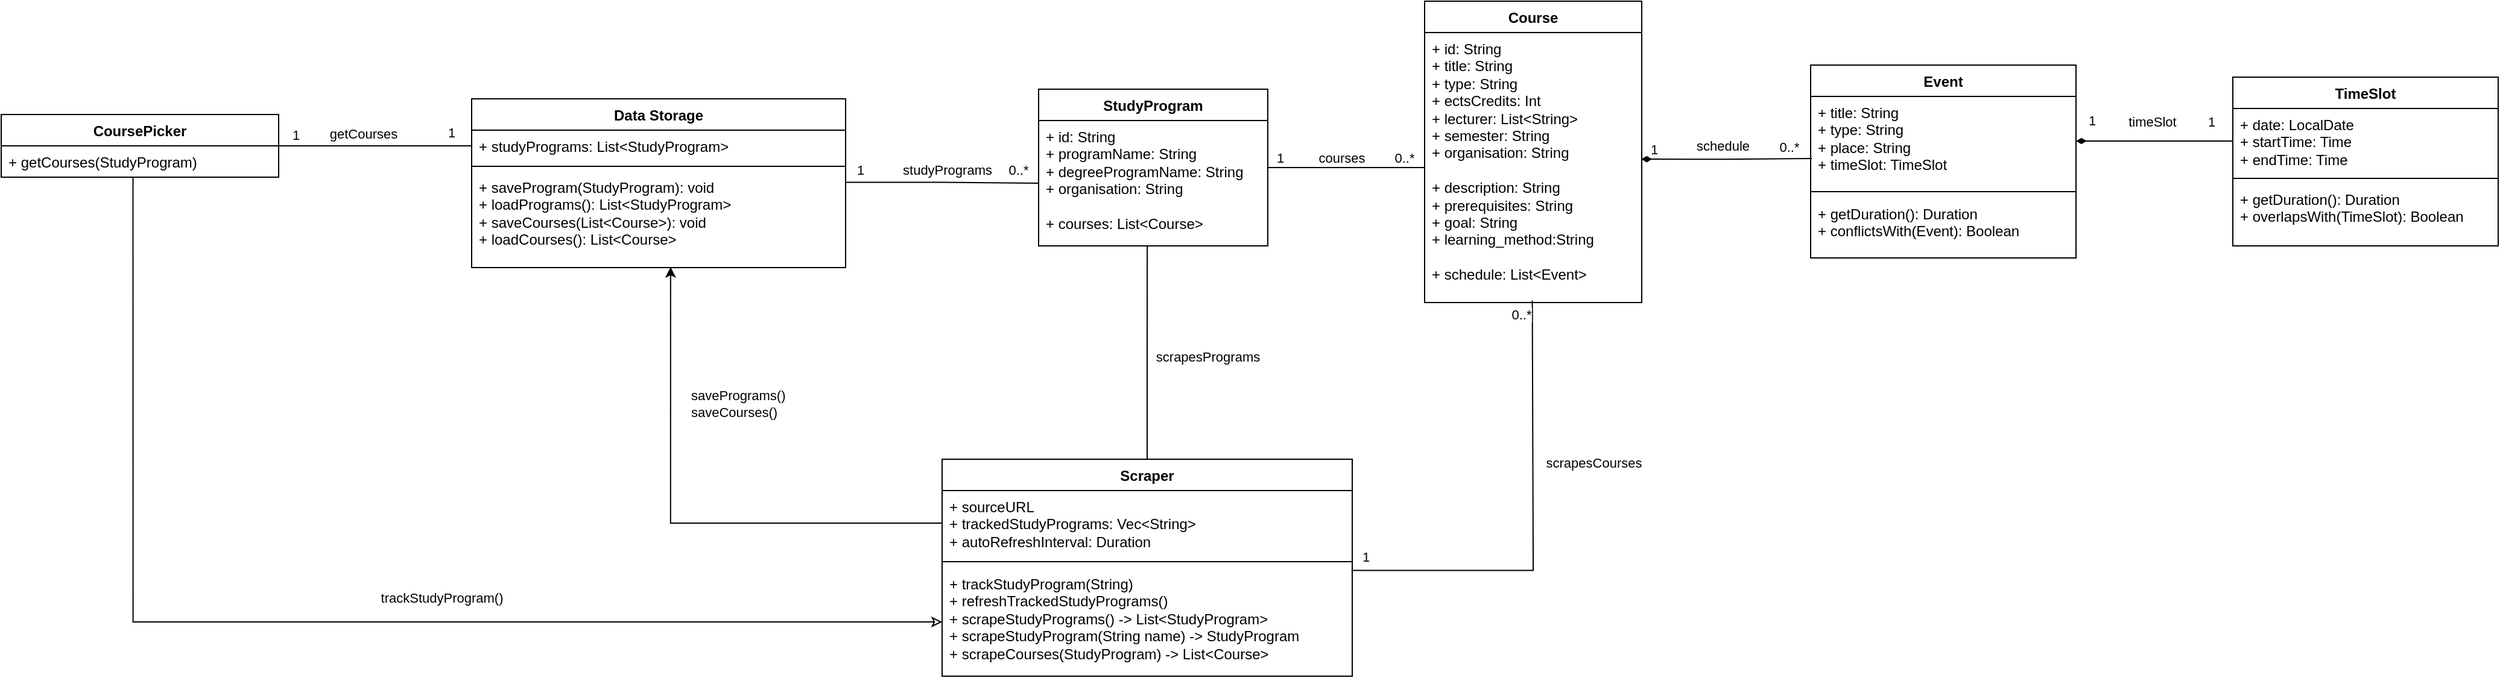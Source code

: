 <mxfile version="27.0.5">
  <diagram name="Page-1" id="rgzckNTaiDhvryV6-Nhe">
    <mxGraphModel dx="3860" dy="1195" grid="1" gridSize="10" guides="1" tooltips="1" connect="1" arrows="1" fold="1" page="1" pageScale="1" pageWidth="850" pageHeight="1100" math="0" shadow="0">
      <root>
        <mxCell id="0" />
        <mxCell id="1" parent="0" />
        <mxCell id="68d6yTHIAAD1MGknfzs1-9" value="Course" style="swimlane;fontStyle=1;align=center;verticalAlign=top;childLayout=stackLayout;horizontal=1;startSize=26;horizontalStack=0;resizeParent=1;resizeParentMax=0;resizeLast=0;collapsible=1;marginBottom=0;whiteSpace=wrap;html=1;" vertex="1" parent="1">
          <mxGeometry x="30" y="190" width="180" height="250" as="geometry" />
        </mxCell>
        <mxCell id="68d6yTHIAAD1MGknfzs1-10" value="&lt;div&gt;+ id: String&lt;/div&gt;&lt;div&gt;+ title: String&lt;/div&gt;&lt;div&gt;+ type: String&lt;/div&gt;&lt;div&gt;+ ectsCredits: Int&lt;/div&gt;&lt;div&gt;+ lecturer: List&amp;lt;String&amp;gt;&lt;/div&gt;&lt;div&gt;+ semester: String&lt;/div&gt;&lt;div&gt;+ organisation: String&lt;/div&gt;&lt;div&gt;&lt;br&gt;&lt;/div&gt;&lt;div&gt;+ description: String&lt;/div&gt;&lt;div&gt;+ prerequisites: String&lt;/div&gt;&lt;div&gt;+ goal: String&lt;/div&gt;&lt;div&gt;+ learning_method:String&lt;/div&gt;&lt;div&gt;&lt;br&gt;&lt;/div&gt;&lt;div&gt;+ schedule: List&amp;lt;Event&amp;gt;&lt;/div&gt;" style="text;strokeColor=none;fillColor=none;align=left;verticalAlign=top;spacingLeft=4;spacingRight=4;overflow=hidden;rotatable=0;points=[[0,0.5],[1,0.5]];portConstraint=eastwest;whiteSpace=wrap;html=1;" vertex="1" parent="68d6yTHIAAD1MGknfzs1-9">
          <mxGeometry y="26" width="180" height="224" as="geometry" />
        </mxCell>
        <mxCell id="68d6yTHIAAD1MGknfzs1-28" value="Scraper" style="swimlane;fontStyle=1;align=center;verticalAlign=top;childLayout=stackLayout;horizontal=1;startSize=26;horizontalStack=0;resizeParent=1;resizeParentMax=0;resizeLast=0;collapsible=1;marginBottom=0;whiteSpace=wrap;html=1;" vertex="1" parent="1">
          <mxGeometry x="-370" y="570" width="340" height="180" as="geometry" />
        </mxCell>
        <mxCell id="68d6yTHIAAD1MGknfzs1-29" value="+ sourceURL&lt;br&gt;&lt;div&gt;+ trackedStudyPrograms: Vec&amp;lt;String&amp;gt;&lt;/div&gt;&lt;div&gt;+ autoRefreshInterval: Duration&lt;br&gt;&lt;/div&gt;" style="text;strokeColor=none;fillColor=none;align=left;verticalAlign=top;spacingLeft=4;spacingRight=4;overflow=hidden;rotatable=0;points=[[0,0.5],[1,0.5]];portConstraint=eastwest;whiteSpace=wrap;html=1;" vertex="1" parent="68d6yTHIAAD1MGknfzs1-28">
          <mxGeometry y="26" width="340" height="54" as="geometry" />
        </mxCell>
        <mxCell id="68d6yTHIAAD1MGknfzs1-30" value="" style="line;strokeWidth=1;fillColor=none;align=left;verticalAlign=middle;spacingTop=-1;spacingLeft=3;spacingRight=3;rotatable=0;labelPosition=right;points=[];portConstraint=eastwest;strokeColor=inherit;" vertex="1" parent="68d6yTHIAAD1MGknfzs1-28">
          <mxGeometry y="80" width="340" height="10" as="geometry" />
        </mxCell>
        <mxCell id="68d6yTHIAAD1MGknfzs1-31" value="&lt;div&gt;+ trackStudyProgram(String)&lt;/div&gt;&lt;div&gt;+ refreshTrackedStudyPrograms()&lt;br&gt;&lt;/div&gt;&lt;div&gt;+ scrapeStudyPrograms() -&amp;gt; List&amp;lt;StudyProgram&amp;gt;&lt;br&gt;&lt;/div&gt;&lt;div&gt;+ scrapeStudyProgram(String name) -&amp;gt; StudyProgram&lt;/div&gt;&lt;div&gt;+ scrapeCourses(StudyProgram) -&amp;gt; List&amp;lt;Course&amp;gt;&lt;br&gt;&lt;/div&gt;" style="text;strokeColor=none;fillColor=none;align=left;verticalAlign=top;spacingLeft=4;spacingRight=4;overflow=hidden;rotatable=0;points=[[0,0.5],[1,0.5]];portConstraint=eastwest;whiteSpace=wrap;html=1;" vertex="1" parent="68d6yTHIAAD1MGknfzs1-28">
          <mxGeometry y="90" width="340" height="90" as="geometry" />
        </mxCell>
        <mxCell id="68d6yTHIAAD1MGknfzs1-36" style="edgeStyle=orthogonalEdgeStyle;rounded=0;orthogonalLoop=1;jettySize=auto;html=1;entryX=0;entryY=0.5;entryDx=0;entryDy=0;endArrow=none;startFill=0;" edge="1" parent="1" source="68d6yTHIAAD1MGknfzs1-32" target="68d6yTHIAAD1MGknfzs1-10">
          <mxGeometry relative="1" as="geometry" />
        </mxCell>
        <mxCell id="68d6yTHIAAD1MGknfzs1-73" value="0..*" style="edgeLabel;html=1;align=center;verticalAlign=middle;resizable=0;points=[];" vertex="1" connectable="0" parent="68d6yTHIAAD1MGknfzs1-36">
          <mxGeometry x="0.742" relative="1" as="geometry">
            <mxPoint y="-8" as="offset" />
          </mxGeometry>
        </mxCell>
        <mxCell id="68d6yTHIAAD1MGknfzs1-74" value="1" style="edgeLabel;html=1;align=center;verticalAlign=middle;resizable=0;points=[];" vertex="1" connectable="0" parent="68d6yTHIAAD1MGknfzs1-36">
          <mxGeometry x="-0.803" y="1" relative="1" as="geometry">
            <mxPoint x="-3" y="-7" as="offset" />
          </mxGeometry>
        </mxCell>
        <mxCell id="68d6yTHIAAD1MGknfzs1-101" value="courses" style="edgeLabel;html=1;align=center;verticalAlign=middle;resizable=0;points=[];" vertex="1" connectable="0" parent="68d6yTHIAAD1MGknfzs1-36">
          <mxGeometry x="-0.119" y="1" relative="1" as="geometry">
            <mxPoint x="3" y="-7" as="offset" />
          </mxGeometry>
        </mxCell>
        <mxCell id="68d6yTHIAAD1MGknfzs1-32" value="StudyProgram" style="swimlane;fontStyle=1;align=center;verticalAlign=top;childLayout=stackLayout;horizontal=1;startSize=26;horizontalStack=0;resizeParent=1;resizeParentMax=0;resizeLast=0;collapsible=1;marginBottom=0;whiteSpace=wrap;html=1;" vertex="1" parent="1">
          <mxGeometry x="-290" y="263" width="190" height="130" as="geometry" />
        </mxCell>
        <mxCell id="68d6yTHIAAD1MGknfzs1-33" value="&lt;div&gt;+ id: String&lt;/div&gt;&lt;div&gt;+ programName: String&lt;/div&gt;&lt;div&gt;+ degreeProgramName: String&lt;br&gt;&lt;/div&gt;&lt;div&gt;+ organisation: String&lt;/div&gt;&lt;div&gt;&lt;br&gt;&lt;/div&gt;&lt;div&gt;+ courses: List&amp;lt;Course&amp;gt;&lt;br&gt;&lt;/div&gt;" style="text;strokeColor=none;fillColor=none;align=left;verticalAlign=top;spacingLeft=4;spacingRight=4;overflow=hidden;rotatable=0;points=[[0,0.5],[1,0.5]];portConstraint=eastwest;whiteSpace=wrap;html=1;" vertex="1" parent="68d6yTHIAAD1MGknfzs1-32">
          <mxGeometry y="26" width="190" height="104" as="geometry" />
        </mxCell>
        <mxCell id="68d6yTHIAAD1MGknfzs1-37" value="Data Storage" style="swimlane;fontStyle=1;align=center;verticalAlign=top;childLayout=stackLayout;horizontal=1;startSize=26;horizontalStack=0;resizeParent=1;resizeParentMax=0;resizeLast=0;collapsible=1;marginBottom=0;whiteSpace=wrap;html=1;" vertex="1" parent="1">
          <mxGeometry x="-760" y="271" width="310" height="140" as="geometry" />
        </mxCell>
        <mxCell id="68d6yTHIAAD1MGknfzs1-38" value="+ studyPrograms: List&amp;lt;StudyProgram&amp;gt;" style="text;strokeColor=none;fillColor=none;align=left;verticalAlign=top;spacingLeft=4;spacingRight=4;overflow=hidden;rotatable=0;points=[[0,0.5],[1,0.5]];portConstraint=eastwest;whiteSpace=wrap;html=1;" vertex="1" parent="68d6yTHIAAD1MGknfzs1-37">
          <mxGeometry y="26" width="310" height="26" as="geometry" />
        </mxCell>
        <mxCell id="68d6yTHIAAD1MGknfzs1-39" value="" style="line;strokeWidth=1;fillColor=none;align=left;verticalAlign=middle;spacingTop=-1;spacingLeft=3;spacingRight=3;rotatable=0;labelPosition=right;points=[];portConstraint=eastwest;strokeColor=inherit;" vertex="1" parent="68d6yTHIAAD1MGknfzs1-37">
          <mxGeometry y="52" width="310" height="8" as="geometry" />
        </mxCell>
        <mxCell id="68d6yTHIAAD1MGknfzs1-40" value="+ saveProgram(StudyProgram): void&lt;br&gt;+ loadPrograms(): List&amp;lt;StudyProgram&amp;gt;&lt;br&gt;+ saveCourses(List&amp;lt;Course&amp;gt;): void&lt;br&gt;+ loadCourses(): List&amp;lt;Course&amp;gt;" style="text;strokeColor=none;fillColor=none;align=left;verticalAlign=top;spacingLeft=4;spacingRight=4;overflow=hidden;rotatable=0;points=[[0,0.5],[1,0.5]];portConstraint=eastwest;whiteSpace=wrap;html=1;" vertex="1" parent="68d6yTHIAAD1MGknfzs1-37">
          <mxGeometry y="60" width="310" height="80" as="geometry" />
        </mxCell>
        <mxCell id="68d6yTHIAAD1MGknfzs1-52" style="edgeStyle=orthogonalEdgeStyle;rounded=0;orthogonalLoop=1;jettySize=auto;html=1;exitX=1;exitY=0.5;exitDx=0;exitDy=0;entryX=0;entryY=0.5;entryDx=0;entryDy=0;endArrow=none;startFill=0;" edge="1" parent="1" source="68d6yTHIAAD1MGknfzs1-46" target="68d6yTHIAAD1MGknfzs1-38">
          <mxGeometry relative="1" as="geometry" />
        </mxCell>
        <mxCell id="68d6yTHIAAD1MGknfzs1-85" value="1" style="edgeLabel;html=1;align=center;verticalAlign=middle;resizable=0;points=[];" vertex="1" connectable="0" parent="68d6yTHIAAD1MGknfzs1-52">
          <mxGeometry x="0.644" y="-1" relative="1" as="geometry">
            <mxPoint x="11" y="-12" as="offset" />
          </mxGeometry>
        </mxCell>
        <mxCell id="68d6yTHIAAD1MGknfzs1-86" value="1" style="edgeLabel;html=1;align=center;verticalAlign=middle;resizable=0;points=[];" vertex="1" connectable="0" parent="68d6yTHIAAD1MGknfzs1-52">
          <mxGeometry x="-0.833" relative="1" as="geometry">
            <mxPoint y="-9" as="offset" />
          </mxGeometry>
        </mxCell>
        <mxCell id="68d6yTHIAAD1MGknfzs1-104" value="getCourses" style="edgeLabel;html=1;align=center;verticalAlign=middle;resizable=0;points=[];" vertex="1" connectable="0" parent="68d6yTHIAAD1MGknfzs1-52">
          <mxGeometry x="-0.013" y="3" relative="1" as="geometry">
            <mxPoint x="-9" y="-7" as="offset" />
          </mxGeometry>
        </mxCell>
        <mxCell id="68d6yTHIAAD1MGknfzs1-46" value="CoursePicker" style="swimlane;fontStyle=1;align=center;verticalAlign=top;childLayout=stackLayout;horizontal=1;startSize=26;horizontalStack=0;resizeParent=1;resizeParentMax=0;resizeLast=0;collapsible=1;marginBottom=0;whiteSpace=wrap;html=1;" vertex="1" parent="1">
          <mxGeometry x="-1150" y="284" width="230" height="52" as="geometry" />
        </mxCell>
        <mxCell id="68d6yTHIAAD1MGknfzs1-49" value="+ getCourses(StudyProgram)" style="text;strokeColor=none;fillColor=none;align=left;verticalAlign=top;spacingLeft=4;spacingRight=4;overflow=hidden;rotatable=0;points=[[0,0.5],[1,0.5]];portConstraint=eastwest;whiteSpace=wrap;html=1;" vertex="1" parent="68d6yTHIAAD1MGknfzs1-46">
          <mxGeometry y="26" width="230" height="26" as="geometry" />
        </mxCell>
        <mxCell id="68d6yTHIAAD1MGknfzs1-50" style="edgeStyle=orthogonalEdgeStyle;rounded=0;orthogonalLoop=1;jettySize=auto;html=1;exitX=1.001;exitY=0.115;exitDx=0;exitDy=0;entryX=0;entryY=0.5;entryDx=0;entryDy=0;exitPerimeter=0;endArrow=none;startFill=0;" edge="1" parent="1" source="68d6yTHIAAD1MGknfzs1-40" target="68d6yTHIAAD1MGknfzs1-33">
          <mxGeometry relative="1" as="geometry" />
        </mxCell>
        <mxCell id="68d6yTHIAAD1MGknfzs1-81" value="1" style="edgeLabel;html=1;align=center;verticalAlign=middle;resizable=0;points=[];" vertex="1" connectable="0" parent="68d6yTHIAAD1MGknfzs1-50">
          <mxGeometry x="-0.881" y="-1" relative="1" as="geometry">
            <mxPoint x="2" y="-11" as="offset" />
          </mxGeometry>
        </mxCell>
        <mxCell id="68d6yTHIAAD1MGknfzs1-82" value="0..*" style="edgeLabel;html=1;align=center;verticalAlign=middle;resizable=0;points=[];" vertex="1" connectable="0" parent="68d6yTHIAAD1MGknfzs1-50">
          <mxGeometry x="0.52" y="1" relative="1" as="geometry">
            <mxPoint x="21" y="-10" as="offset" />
          </mxGeometry>
        </mxCell>
        <mxCell id="68d6yTHIAAD1MGknfzs1-102" value="studyPrograms" style="edgeLabel;html=1;align=center;verticalAlign=middle;resizable=0;points=[];" vertex="1" connectable="0" parent="68d6yTHIAAD1MGknfzs1-50">
          <mxGeometry x="0.046" y="1" relative="1" as="geometry">
            <mxPoint y="-10" as="offset" />
          </mxGeometry>
        </mxCell>
        <mxCell id="68d6yTHIAAD1MGknfzs1-51" style="edgeStyle=orthogonalEdgeStyle;rounded=0;orthogonalLoop=1;jettySize=auto;html=1;exitX=0;exitY=0.5;exitDx=0;exitDy=0;entryX=0.532;entryY=0.993;entryDx=0;entryDy=0;entryPerimeter=0;" edge="1" parent="1" source="68d6yTHIAAD1MGknfzs1-29" target="68d6yTHIAAD1MGknfzs1-40">
          <mxGeometry relative="1" as="geometry">
            <mxPoint x="-150" y="680" as="targetPoint" />
          </mxGeometry>
        </mxCell>
        <mxCell id="68d6yTHIAAD1MGknfzs1-106" value="&lt;div align=&quot;left&quot;&gt;savePrograms()&lt;/div&gt;&lt;div align=&quot;left&quot;&gt;saveCourses()&lt;br&gt;&lt;/div&gt;" style="edgeLabel;html=1;align=left;verticalAlign=middle;resizable=0;points=[];" vertex="1" connectable="0" parent="68d6yTHIAAD1MGknfzs1-51">
          <mxGeometry x="0.483" relative="1" as="geometry">
            <mxPoint x="15" as="offset" />
          </mxGeometry>
        </mxCell>
        <mxCell id="68d6yTHIAAD1MGknfzs1-55" value="TimeSlot" style="swimlane;fontStyle=1;align=center;verticalAlign=top;childLayout=stackLayout;horizontal=1;startSize=26;horizontalStack=0;resizeParent=1;resizeParentMax=0;resizeLast=0;collapsible=1;marginBottom=0;whiteSpace=wrap;html=1;" vertex="1" parent="1">
          <mxGeometry x="700" y="253" width="220" height="140" as="geometry" />
        </mxCell>
        <mxCell id="68d6yTHIAAD1MGknfzs1-56" value="&lt;div&gt;+ date: LocalDate&lt;/div&gt;&lt;div&gt;+ startTime: Time&lt;/div&gt;&lt;div&gt;+ endTime: Time&lt;/div&gt;" style="text;strokeColor=none;fillColor=none;align=left;verticalAlign=top;spacingLeft=4;spacingRight=4;overflow=hidden;rotatable=0;points=[[0,0.5],[1,0.5]];portConstraint=eastwest;whiteSpace=wrap;html=1;" vertex="1" parent="68d6yTHIAAD1MGknfzs1-55">
          <mxGeometry y="26" width="220" height="54" as="geometry" />
        </mxCell>
        <mxCell id="68d6yTHIAAD1MGknfzs1-57" value="" style="line;strokeWidth=1;fillColor=none;align=left;verticalAlign=middle;spacingTop=-1;spacingLeft=3;spacingRight=3;rotatable=0;labelPosition=right;points=[];portConstraint=eastwest;strokeColor=inherit;" vertex="1" parent="68d6yTHIAAD1MGknfzs1-55">
          <mxGeometry y="80" width="220" height="8" as="geometry" />
        </mxCell>
        <mxCell id="68d6yTHIAAD1MGknfzs1-58" value="+ getDuration(): Duration&lt;br&gt;+ overlapsWith(TimeSlot): Boolean&lt;br&gt;&lt;br&gt;&lt;br&gt;&lt;div&gt;&lt;br&gt;&lt;/div&gt;" style="text;strokeColor=none;fillColor=none;align=left;verticalAlign=top;spacingLeft=4;spacingRight=4;overflow=hidden;rotatable=0;points=[[0,0.5],[1,0.5]];portConstraint=eastwest;whiteSpace=wrap;html=1;" vertex="1" parent="68d6yTHIAAD1MGknfzs1-55">
          <mxGeometry y="88" width="220" height="52" as="geometry" />
        </mxCell>
        <mxCell id="68d6yTHIAAD1MGknfzs1-64" value="Event" style="swimlane;fontStyle=1;align=center;verticalAlign=top;childLayout=stackLayout;horizontal=1;startSize=26;horizontalStack=0;resizeParent=1;resizeParentMax=0;resizeLast=0;collapsible=1;marginBottom=0;whiteSpace=wrap;html=1;" vertex="1" parent="1">
          <mxGeometry x="350" y="243" width="220" height="160" as="geometry" />
        </mxCell>
        <mxCell id="68d6yTHIAAD1MGknfzs1-65" value="&lt;div&gt;+ title: String&lt;/div&gt;&lt;div&gt;+ type: String&lt;/div&gt;&lt;div&gt;+ place: String&lt;/div&gt;&lt;div&gt;+ timeSlot: TimeSlot&lt;/div&gt;" style="text;strokeColor=none;fillColor=none;align=left;verticalAlign=top;spacingLeft=4;spacingRight=4;overflow=hidden;rotatable=0;points=[[0,0.5],[1,0.5]];portConstraint=eastwest;whiteSpace=wrap;html=1;" vertex="1" parent="68d6yTHIAAD1MGknfzs1-64">
          <mxGeometry y="26" width="220" height="74" as="geometry" />
        </mxCell>
        <mxCell id="68d6yTHIAAD1MGknfzs1-66" value="" style="line;strokeWidth=1;fillColor=none;align=left;verticalAlign=middle;spacingTop=-1;spacingLeft=3;spacingRight=3;rotatable=0;labelPosition=right;points=[];portConstraint=eastwest;strokeColor=inherit;" vertex="1" parent="68d6yTHIAAD1MGknfzs1-64">
          <mxGeometry y="100" width="220" height="10" as="geometry" />
        </mxCell>
        <mxCell id="68d6yTHIAAD1MGknfzs1-67" value="+ getDuration(): Duration&lt;br&gt;+ conflictsWith(Event): Boolean&lt;br&gt;&lt;br&gt;&lt;br&gt;&lt;div&gt;&lt;br&gt;&lt;br&gt;&lt;/div&gt;" style="text;strokeColor=none;fillColor=none;align=left;verticalAlign=top;spacingLeft=4;spacingRight=4;overflow=hidden;rotatable=0;points=[[0,0.5],[1,0.5]];portConstraint=eastwest;whiteSpace=wrap;html=1;" vertex="1" parent="68d6yTHIAAD1MGknfzs1-64">
          <mxGeometry y="110" width="220" height="50" as="geometry" />
        </mxCell>
        <mxCell id="68d6yTHIAAD1MGknfzs1-68" style="edgeStyle=orthogonalEdgeStyle;rounded=0;orthogonalLoop=1;jettySize=auto;html=1;entryX=0.005;entryY=0.696;entryDx=0;entryDy=0;entryPerimeter=0;exitX=0.998;exitY=0.469;exitDx=0;exitDy=0;exitPerimeter=0;endArrow=none;startFill=1;endFill=0;startArrow=diamondThin;" edge="1" parent="1" source="68d6yTHIAAD1MGknfzs1-10" target="68d6yTHIAAD1MGknfzs1-65">
          <mxGeometry relative="1" as="geometry">
            <mxPoint x="250" y="350" as="sourcePoint" />
          </mxGeometry>
        </mxCell>
        <mxCell id="68d6yTHIAAD1MGknfzs1-75" value="0..*" style="edgeLabel;html=1;align=center;verticalAlign=middle;resizable=0;points=[];" vertex="1" connectable="0" parent="68d6yTHIAAD1MGknfzs1-68">
          <mxGeometry x="0.449" y="-1" relative="1" as="geometry">
            <mxPoint x="20" y="-11" as="offset" />
          </mxGeometry>
        </mxCell>
        <mxCell id="68d6yTHIAAD1MGknfzs1-76" value="1" style="edgeLabel;html=1;align=center;verticalAlign=middle;resizable=0;points=[];" vertex="1" connectable="0" parent="68d6yTHIAAD1MGknfzs1-68">
          <mxGeometry x="-0.762" relative="1" as="geometry">
            <mxPoint x="-7" y="-8" as="offset" />
          </mxGeometry>
        </mxCell>
        <mxCell id="68d6yTHIAAD1MGknfzs1-99" value="schedule" style="edgeLabel;html=1;align=center;verticalAlign=middle;resizable=0;points=[];" vertex="1" connectable="0" parent="68d6yTHIAAD1MGknfzs1-68">
          <mxGeometry x="-0.06" y="1" relative="1" as="geometry">
            <mxPoint y="-10" as="offset" />
          </mxGeometry>
        </mxCell>
        <mxCell id="68d6yTHIAAD1MGknfzs1-69" style="edgeStyle=orthogonalEdgeStyle;rounded=0;orthogonalLoop=1;jettySize=auto;html=1;exitX=1;exitY=0.5;exitDx=0;exitDy=0;entryX=0;entryY=0.5;entryDx=0;entryDy=0;startArrow=diamondThin;startFill=1;endArrow=none;" edge="1" parent="1" source="68d6yTHIAAD1MGknfzs1-65" target="68d6yTHIAAD1MGknfzs1-56">
          <mxGeometry relative="1" as="geometry" />
        </mxCell>
        <mxCell id="68d6yTHIAAD1MGknfzs1-79" value="1" style="edgeLabel;html=1;align=center;verticalAlign=middle;resizable=0;points=[];" vertex="1" connectable="0" parent="68d6yTHIAAD1MGknfzs1-69">
          <mxGeometry x="-0.867" y="-1" relative="1" as="geometry">
            <mxPoint x="4" y="-18" as="offset" />
          </mxGeometry>
        </mxCell>
        <mxCell id="68d6yTHIAAD1MGknfzs1-80" value="1" style="edgeLabel;html=1;align=center;verticalAlign=middle;resizable=0;points=[];" vertex="1" connectable="0" parent="68d6yTHIAAD1MGknfzs1-69">
          <mxGeometry x="0.564" y="1" relative="1" as="geometry">
            <mxPoint x="10" y="-15" as="offset" />
          </mxGeometry>
        </mxCell>
        <mxCell id="68d6yTHIAAD1MGknfzs1-100" value="timeSlot" style="edgeLabel;html=1;align=center;verticalAlign=middle;resizable=0;points=[];" vertex="1" connectable="0" parent="68d6yTHIAAD1MGknfzs1-69">
          <mxGeometry x="-0.032" y="1" relative="1" as="geometry">
            <mxPoint y="-15" as="offset" />
          </mxGeometry>
        </mxCell>
        <mxCell id="68d6yTHIAAD1MGknfzs1-70" style="edgeStyle=orthogonalEdgeStyle;rounded=0;orthogonalLoop=1;jettySize=auto;html=1;exitX=0;exitY=0.5;exitDx=0;exitDy=0;entryX=0.475;entryY=1.013;entryDx=0;entryDy=0;entryPerimeter=0;startArrow=classic;startFill=0;endArrow=none;" edge="1" parent="1" source="68d6yTHIAAD1MGknfzs1-31" target="68d6yTHIAAD1MGknfzs1-49">
          <mxGeometry relative="1" as="geometry" />
        </mxCell>
        <mxCell id="68d6yTHIAAD1MGknfzs1-105" value="trackStudyProgram()" style="edgeLabel;html=1;align=center;verticalAlign=middle;resizable=0;points=[];" vertex="1" connectable="0" parent="68d6yTHIAAD1MGknfzs1-70">
          <mxGeometry x="-0.2" y="4" relative="1" as="geometry">
            <mxPoint y="-24" as="offset" />
          </mxGeometry>
        </mxCell>
        <mxCell id="68d6yTHIAAD1MGknfzs1-88" style="edgeStyle=orthogonalEdgeStyle;rounded=0;orthogonalLoop=1;jettySize=auto;html=1;exitX=0.5;exitY=0;exitDx=0;exitDy=0;entryX=0.474;entryY=1.005;entryDx=0;entryDy=0;entryPerimeter=0;endArrow=none;startFill=0;" edge="1" parent="1" source="68d6yTHIAAD1MGknfzs1-28" target="68d6yTHIAAD1MGknfzs1-33">
          <mxGeometry relative="1" as="geometry" />
        </mxCell>
        <mxCell id="68d6yTHIAAD1MGknfzs1-92" value="scrapesPrograms" style="edgeLabel;html=1;align=center;verticalAlign=middle;resizable=0;points=[];" vertex="1" connectable="0" parent="68d6yTHIAAD1MGknfzs1-88">
          <mxGeometry x="-0.034" relative="1" as="geometry">
            <mxPoint x="50" as="offset" />
          </mxGeometry>
        </mxCell>
        <mxCell id="68d6yTHIAAD1MGknfzs1-89" value="" style="endArrow=none;startArrow=none;endFill=1;startFill=0;html=1;rounded=0;exitX=0.998;exitY=0.025;exitDx=0;exitDy=0;exitPerimeter=0;edgeStyle=orthogonalEdgeStyle;entryX=0.496;entryY=0.992;entryDx=0;entryDy=0;entryPerimeter=0;" edge="1" parent="1" source="68d6yTHIAAD1MGknfzs1-31" target="68d6yTHIAAD1MGknfzs1-10">
          <mxGeometry width="160" relative="1" as="geometry">
            <mxPoint x="-320" y="550" as="sourcePoint" />
            <mxPoint x="-20" y="490" as="targetPoint" />
            <Array as="points">
              <mxPoint x="120" y="652" />
              <mxPoint x="120" y="490" />
            </Array>
          </mxGeometry>
        </mxCell>
        <mxCell id="68d6yTHIAAD1MGknfzs1-91" value="scrapesCourses" style="edgeLabel;html=1;align=center;verticalAlign=middle;resizable=0;points=[];" vertex="1" connectable="0" parent="68d6yTHIAAD1MGknfzs1-89">
          <mxGeometry x="0.501" y="2" relative="1" as="geometry">
            <mxPoint x="52" y="41" as="offset" />
          </mxGeometry>
        </mxCell>
        <mxCell id="68d6yTHIAAD1MGknfzs1-93" value="1" style="edgeLabel;html=1;align=center;verticalAlign=middle;resizable=0;points=[];" vertex="1" connectable="0" parent="68d6yTHIAAD1MGknfzs1-89">
          <mxGeometry x="-0.925" y="-2" relative="1" as="geometry">
            <mxPoint x="-3" y="-14" as="offset" />
          </mxGeometry>
        </mxCell>
        <mxCell id="68d6yTHIAAD1MGknfzs1-94" value="0..*" style="edgeLabel;html=1;align=center;verticalAlign=middle;resizable=0;points=[];" vertex="1" connectable="0" parent="68d6yTHIAAD1MGknfzs1-89">
          <mxGeometry x="0.871" relative="1" as="geometry">
            <mxPoint x="-10" y="-12" as="offset" />
          </mxGeometry>
        </mxCell>
      </root>
    </mxGraphModel>
  </diagram>
</mxfile>
